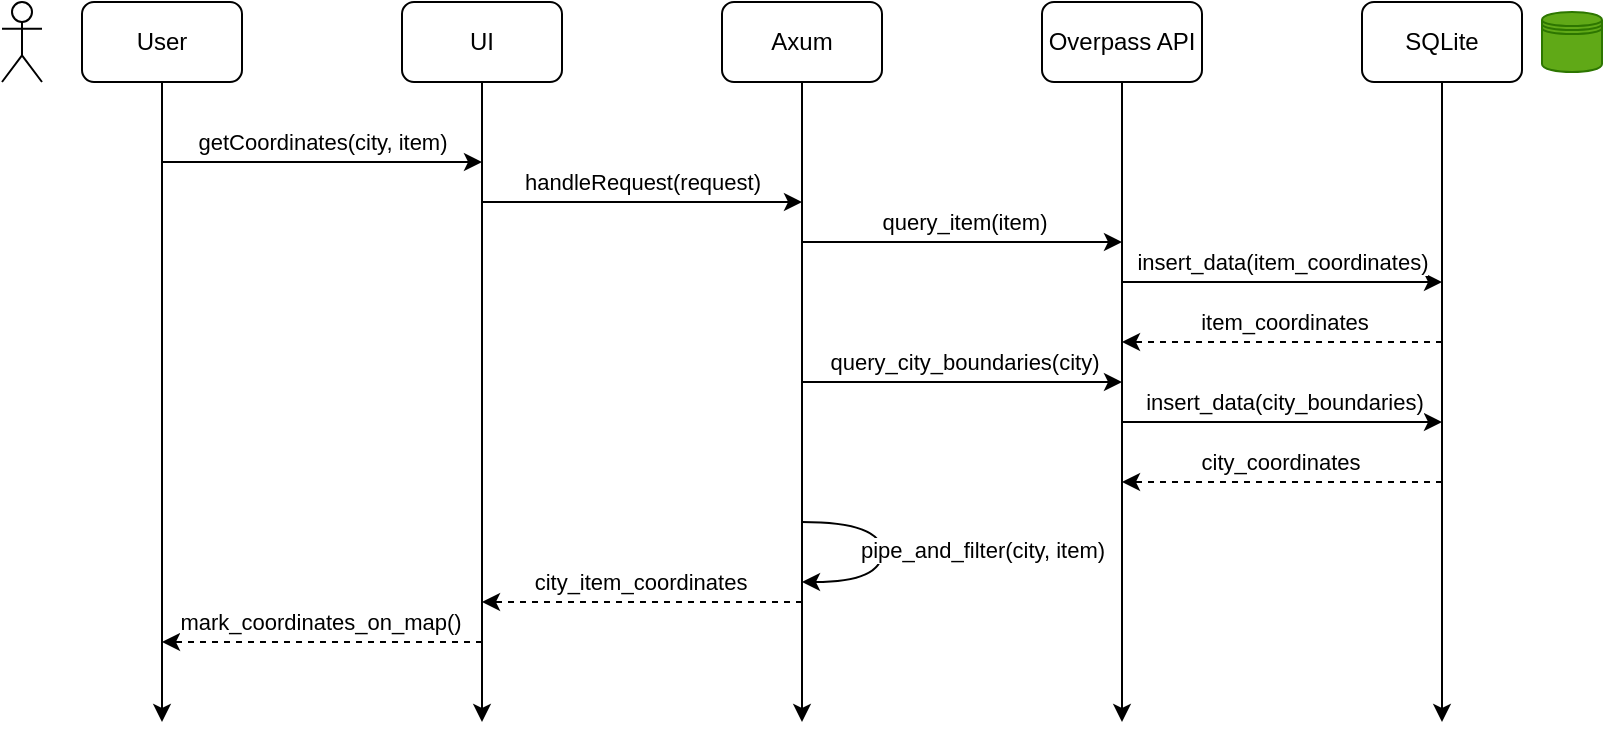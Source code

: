 <mxfile version="22.1.5" type="device">
  <diagram name="Page-1" id="hVSCfA0EWm8I-HKYsj_u">
    <mxGraphModel dx="794" dy="782" grid="1" gridSize="10" guides="1" tooltips="1" connect="1" arrows="1" fold="1" page="1" pageScale="1" pageWidth="850" pageHeight="1100" math="0" shadow="0">
      <root>
        <mxCell id="0" />
        <mxCell id="1" parent="0" />
        <mxCell id="tm4QmoOC2KP60FhGG2vQ-2" value="" style="shape=umlActor;verticalLabelPosition=bottom;verticalAlign=top;html=1;outlineConnect=0;" parent="1" vertex="1">
          <mxGeometry x="80" y="40" width="20" height="40" as="geometry" />
        </mxCell>
        <mxCell id="tm4QmoOC2KP60FhGG2vQ-8" style="edgeStyle=orthogonalEdgeStyle;rounded=0;orthogonalLoop=1;jettySize=auto;html=1;" parent="1" source="tm4QmoOC2KP60FhGG2vQ-4" edge="1">
          <mxGeometry relative="1" as="geometry">
            <mxPoint x="160" y="400" as="targetPoint" />
          </mxGeometry>
        </mxCell>
        <mxCell id="tm4QmoOC2KP60FhGG2vQ-4" value="User" style="rounded=1;whiteSpace=wrap;html=1;" parent="1" vertex="1">
          <mxGeometry x="120" y="40" width="80" height="40" as="geometry" />
        </mxCell>
        <mxCell id="tm4QmoOC2KP60FhGG2vQ-9" style="edgeStyle=orthogonalEdgeStyle;rounded=0;orthogonalLoop=1;jettySize=auto;html=1;" parent="1" source="tm4QmoOC2KP60FhGG2vQ-5" edge="1">
          <mxGeometry relative="1" as="geometry">
            <mxPoint x="320" y="400" as="targetPoint" />
          </mxGeometry>
        </mxCell>
        <mxCell id="tm4QmoOC2KP60FhGG2vQ-5" value="UI" style="rounded=1;whiteSpace=wrap;html=1;" parent="1" vertex="1">
          <mxGeometry x="280" y="40" width="80" height="40" as="geometry" />
        </mxCell>
        <mxCell id="tm4QmoOC2KP60FhGG2vQ-10" style="edgeStyle=orthogonalEdgeStyle;rounded=0;orthogonalLoop=1;jettySize=auto;html=1;" parent="1" source="tm4QmoOC2KP60FhGG2vQ-6" edge="1">
          <mxGeometry relative="1" as="geometry">
            <mxPoint x="480" y="400" as="targetPoint" />
          </mxGeometry>
        </mxCell>
        <mxCell id="tm4QmoOC2KP60FhGG2vQ-6" value="Axum" style="rounded=1;whiteSpace=wrap;html=1;" parent="1" vertex="1">
          <mxGeometry x="440" y="40" width="80" height="40" as="geometry" />
        </mxCell>
        <mxCell id="tm4QmoOC2KP60FhGG2vQ-11" style="edgeStyle=orthogonalEdgeStyle;rounded=0;orthogonalLoop=1;jettySize=auto;html=1;" parent="1" source="tm4QmoOC2KP60FhGG2vQ-7" edge="1">
          <mxGeometry relative="1" as="geometry">
            <mxPoint x="640" y="400" as="targetPoint" />
          </mxGeometry>
        </mxCell>
        <mxCell id="tm4QmoOC2KP60FhGG2vQ-7" value="Overpass API" style="rounded=1;whiteSpace=wrap;html=1;" parent="1" vertex="1">
          <mxGeometry x="600" y="40" width="80" height="40" as="geometry" />
        </mxCell>
        <mxCell id="tm4QmoOC2KP60FhGG2vQ-16" value="" style="endArrow=classic;html=1;rounded=0;" parent="1" edge="1">
          <mxGeometry width="50" height="50" relative="1" as="geometry">
            <mxPoint x="160" y="120" as="sourcePoint" />
            <mxPoint x="320" y="120" as="targetPoint" />
          </mxGeometry>
        </mxCell>
        <mxCell id="tm4QmoOC2KP60FhGG2vQ-23" value="getCoordinates(city, item)" style="edgeLabel;html=1;align=center;verticalAlign=middle;resizable=0;points=[];" parent="tm4QmoOC2KP60FhGG2vQ-16" vertex="1" connectable="0">
          <mxGeometry x="-0.135" y="-2" relative="1" as="geometry">
            <mxPoint x="11" y="-12" as="offset" />
          </mxGeometry>
        </mxCell>
        <mxCell id="tm4QmoOC2KP60FhGG2vQ-17" value="" style="endArrow=classic;html=1;rounded=0;" parent="1" edge="1">
          <mxGeometry width="50" height="50" relative="1" as="geometry">
            <mxPoint x="320" y="140" as="sourcePoint" />
            <mxPoint x="480" y="140" as="targetPoint" />
          </mxGeometry>
        </mxCell>
        <mxCell id="tm4QmoOC2KP60FhGG2vQ-24" value="handleRequest(request)" style="edgeLabel;html=1;align=center;verticalAlign=middle;resizable=0;points=[];" parent="tm4QmoOC2KP60FhGG2vQ-17" vertex="1" connectable="0">
          <mxGeometry x="0.003" relative="1" as="geometry">
            <mxPoint y="-10" as="offset" />
          </mxGeometry>
        </mxCell>
        <mxCell id="tm4QmoOC2KP60FhGG2vQ-18" value="" style="endArrow=classic;html=1;rounded=0;" parent="1" edge="1">
          <mxGeometry width="50" height="50" relative="1" as="geometry">
            <mxPoint x="480" y="160" as="sourcePoint" />
            <mxPoint x="640" y="160" as="targetPoint" />
          </mxGeometry>
        </mxCell>
        <mxCell id="tm4QmoOC2KP60FhGG2vQ-25" value="query_item(item)" style="edgeLabel;html=1;align=center;verticalAlign=middle;resizable=0;points=[];" parent="tm4QmoOC2KP60FhGG2vQ-18" vertex="1" connectable="0">
          <mxGeometry x="-0.196" relative="1" as="geometry">
            <mxPoint x="16" y="-10" as="offset" />
          </mxGeometry>
        </mxCell>
        <mxCell id="tm4QmoOC2KP60FhGG2vQ-21" style="edgeStyle=orthogonalEdgeStyle;rounded=0;orthogonalLoop=1;jettySize=auto;html=1;" parent="1" source="tm4QmoOC2KP60FhGG2vQ-19" edge="1">
          <mxGeometry relative="1" as="geometry">
            <mxPoint x="800" y="400" as="targetPoint" />
          </mxGeometry>
        </mxCell>
        <mxCell id="tm4QmoOC2KP60FhGG2vQ-19" value="SQLite" style="rounded=1;whiteSpace=wrap;html=1;" parent="1" vertex="1">
          <mxGeometry x="760" y="40" width="80" height="40" as="geometry" />
        </mxCell>
        <mxCell id="tm4QmoOC2KP60FhGG2vQ-20" value="" style="shape=datastore;whiteSpace=wrap;html=1;fillColor=#60a917;fontColor=#ffffff;strokeColor=#2D7600;" parent="1" vertex="1">
          <mxGeometry x="850" y="45" width="30" height="30" as="geometry" />
        </mxCell>
        <mxCell id="tm4QmoOC2KP60FhGG2vQ-22" value="" style="endArrow=classic;html=1;rounded=0;" parent="1" edge="1">
          <mxGeometry width="50" height="50" relative="1" as="geometry">
            <mxPoint x="640" y="180" as="sourcePoint" />
            <mxPoint x="800" y="180" as="targetPoint" />
          </mxGeometry>
        </mxCell>
        <mxCell id="tm4QmoOC2KP60FhGG2vQ-26" value="insert_data(item_coordinates)" style="edgeLabel;html=1;align=center;verticalAlign=middle;resizable=0;points=[];" parent="tm4QmoOC2KP60FhGG2vQ-22" vertex="1" connectable="0">
          <mxGeometry x="-0.29" y="2" relative="1" as="geometry">
            <mxPoint x="23" y="-8" as="offset" />
          </mxGeometry>
        </mxCell>
        <mxCell id="tm4QmoOC2KP60FhGG2vQ-27" value="" style="endArrow=classic;html=1;rounded=0;" parent="1" edge="1">
          <mxGeometry width="50" height="50" relative="1" as="geometry">
            <mxPoint x="480" y="230" as="sourcePoint" />
            <mxPoint x="640" y="230" as="targetPoint" />
          </mxGeometry>
        </mxCell>
        <mxCell id="tm4QmoOC2KP60FhGG2vQ-28" value="query_city_boundaries(city)" style="edgeLabel;html=1;align=center;verticalAlign=middle;resizable=0;points=[];" parent="tm4QmoOC2KP60FhGG2vQ-27" vertex="1" connectable="0">
          <mxGeometry x="-0.196" relative="1" as="geometry">
            <mxPoint x="16" y="-10" as="offset" />
          </mxGeometry>
        </mxCell>
        <mxCell id="tm4QmoOC2KP60FhGG2vQ-29" value="" style="endArrow=classic;html=1;rounded=0;" parent="1" edge="1">
          <mxGeometry width="50" height="50" relative="1" as="geometry">
            <mxPoint x="640" y="250" as="sourcePoint" />
            <mxPoint x="800" y="250" as="targetPoint" />
          </mxGeometry>
        </mxCell>
        <mxCell id="tm4QmoOC2KP60FhGG2vQ-30" value="insert_data(city_boundaries)" style="edgeLabel;html=1;align=center;verticalAlign=middle;resizable=0;points=[];" parent="tm4QmoOC2KP60FhGG2vQ-29" vertex="1" connectable="0">
          <mxGeometry x="-0.196" relative="1" as="geometry">
            <mxPoint x="16" y="-10" as="offset" />
          </mxGeometry>
        </mxCell>
        <mxCell id="tm4QmoOC2KP60FhGG2vQ-31" value="" style="endArrow=classic;html=1;rounded=0;edgeStyle=orthogonalEdgeStyle;curved=1;" parent="1" edge="1">
          <mxGeometry width="50" height="50" relative="1" as="geometry">
            <mxPoint x="480" y="300" as="sourcePoint" />
            <mxPoint x="480" y="330" as="targetPoint" />
            <Array as="points">
              <mxPoint x="520" y="300" />
              <mxPoint x="520" y="330" />
            </Array>
          </mxGeometry>
        </mxCell>
        <mxCell id="tm4QmoOC2KP60FhGG2vQ-32" value="pipe_and_filter(city, item)" style="edgeLabel;html=1;align=center;verticalAlign=middle;resizable=0;points=[];" parent="tm4QmoOC2KP60FhGG2vQ-31" vertex="1" connectable="0">
          <mxGeometry x="-0.029" relative="1" as="geometry">
            <mxPoint x="50" as="offset" />
          </mxGeometry>
        </mxCell>
        <mxCell id="tm4QmoOC2KP60FhGG2vQ-33" value="" style="endArrow=classic;html=1;rounded=0;dashed=1;" parent="1" edge="1">
          <mxGeometry width="50" height="50" relative="1" as="geometry">
            <mxPoint x="800" y="210" as="sourcePoint" />
            <mxPoint x="640" y="210" as="targetPoint" />
          </mxGeometry>
        </mxCell>
        <mxCell id="tm4QmoOC2KP60FhGG2vQ-35" value="item_coordinates" style="edgeLabel;html=1;align=center;verticalAlign=middle;resizable=0;points=[];" parent="tm4QmoOC2KP60FhGG2vQ-33" vertex="1" connectable="0">
          <mxGeometry x="0.057" y="1" relative="1" as="geometry">
            <mxPoint x="5" y="-11" as="offset" />
          </mxGeometry>
        </mxCell>
        <mxCell id="tm4QmoOC2KP60FhGG2vQ-34" value="" style="endArrow=classic;html=1;rounded=0;dashed=1;" parent="1" edge="1">
          <mxGeometry width="50" height="50" relative="1" as="geometry">
            <mxPoint x="800" y="280" as="sourcePoint" />
            <mxPoint x="640" y="280" as="targetPoint" />
          </mxGeometry>
        </mxCell>
        <mxCell id="tm4QmoOC2KP60FhGG2vQ-37" value="city_coordinates" style="edgeLabel;html=1;align=center;verticalAlign=middle;resizable=0;points=[];" parent="tm4QmoOC2KP60FhGG2vQ-34" vertex="1" connectable="0">
          <mxGeometry x="0.01" relative="1" as="geometry">
            <mxPoint y="-10" as="offset" />
          </mxGeometry>
        </mxCell>
        <mxCell id="tm4QmoOC2KP60FhGG2vQ-38" value="" style="endArrow=classic;html=1;rounded=0;dashed=1;" parent="1" edge="1">
          <mxGeometry width="50" height="50" relative="1" as="geometry">
            <mxPoint x="480" y="340" as="sourcePoint" />
            <mxPoint x="320" y="340" as="targetPoint" />
          </mxGeometry>
        </mxCell>
        <mxCell id="tm4QmoOC2KP60FhGG2vQ-39" value="city_item_coordinates" style="edgeLabel;html=1;align=center;verticalAlign=middle;resizable=0;points=[];" parent="tm4QmoOC2KP60FhGG2vQ-38" vertex="1" connectable="0">
          <mxGeometry x="0.01" relative="1" as="geometry">
            <mxPoint y="-10" as="offset" />
          </mxGeometry>
        </mxCell>
        <mxCell id="tm4QmoOC2KP60FhGG2vQ-40" value="" style="endArrow=classic;html=1;rounded=0;dashed=1;" parent="1" edge="1">
          <mxGeometry width="50" height="50" relative="1" as="geometry">
            <mxPoint x="320" y="360" as="sourcePoint" />
            <mxPoint x="160" y="360" as="targetPoint" />
          </mxGeometry>
        </mxCell>
        <mxCell id="tm4QmoOC2KP60FhGG2vQ-41" value="mark_coordinates_on_map()" style="edgeLabel;html=1;align=center;verticalAlign=middle;resizable=0;points=[];" parent="tm4QmoOC2KP60FhGG2vQ-40" vertex="1" connectable="0">
          <mxGeometry x="0.01" relative="1" as="geometry">
            <mxPoint y="-10" as="offset" />
          </mxGeometry>
        </mxCell>
      </root>
    </mxGraphModel>
  </diagram>
</mxfile>
